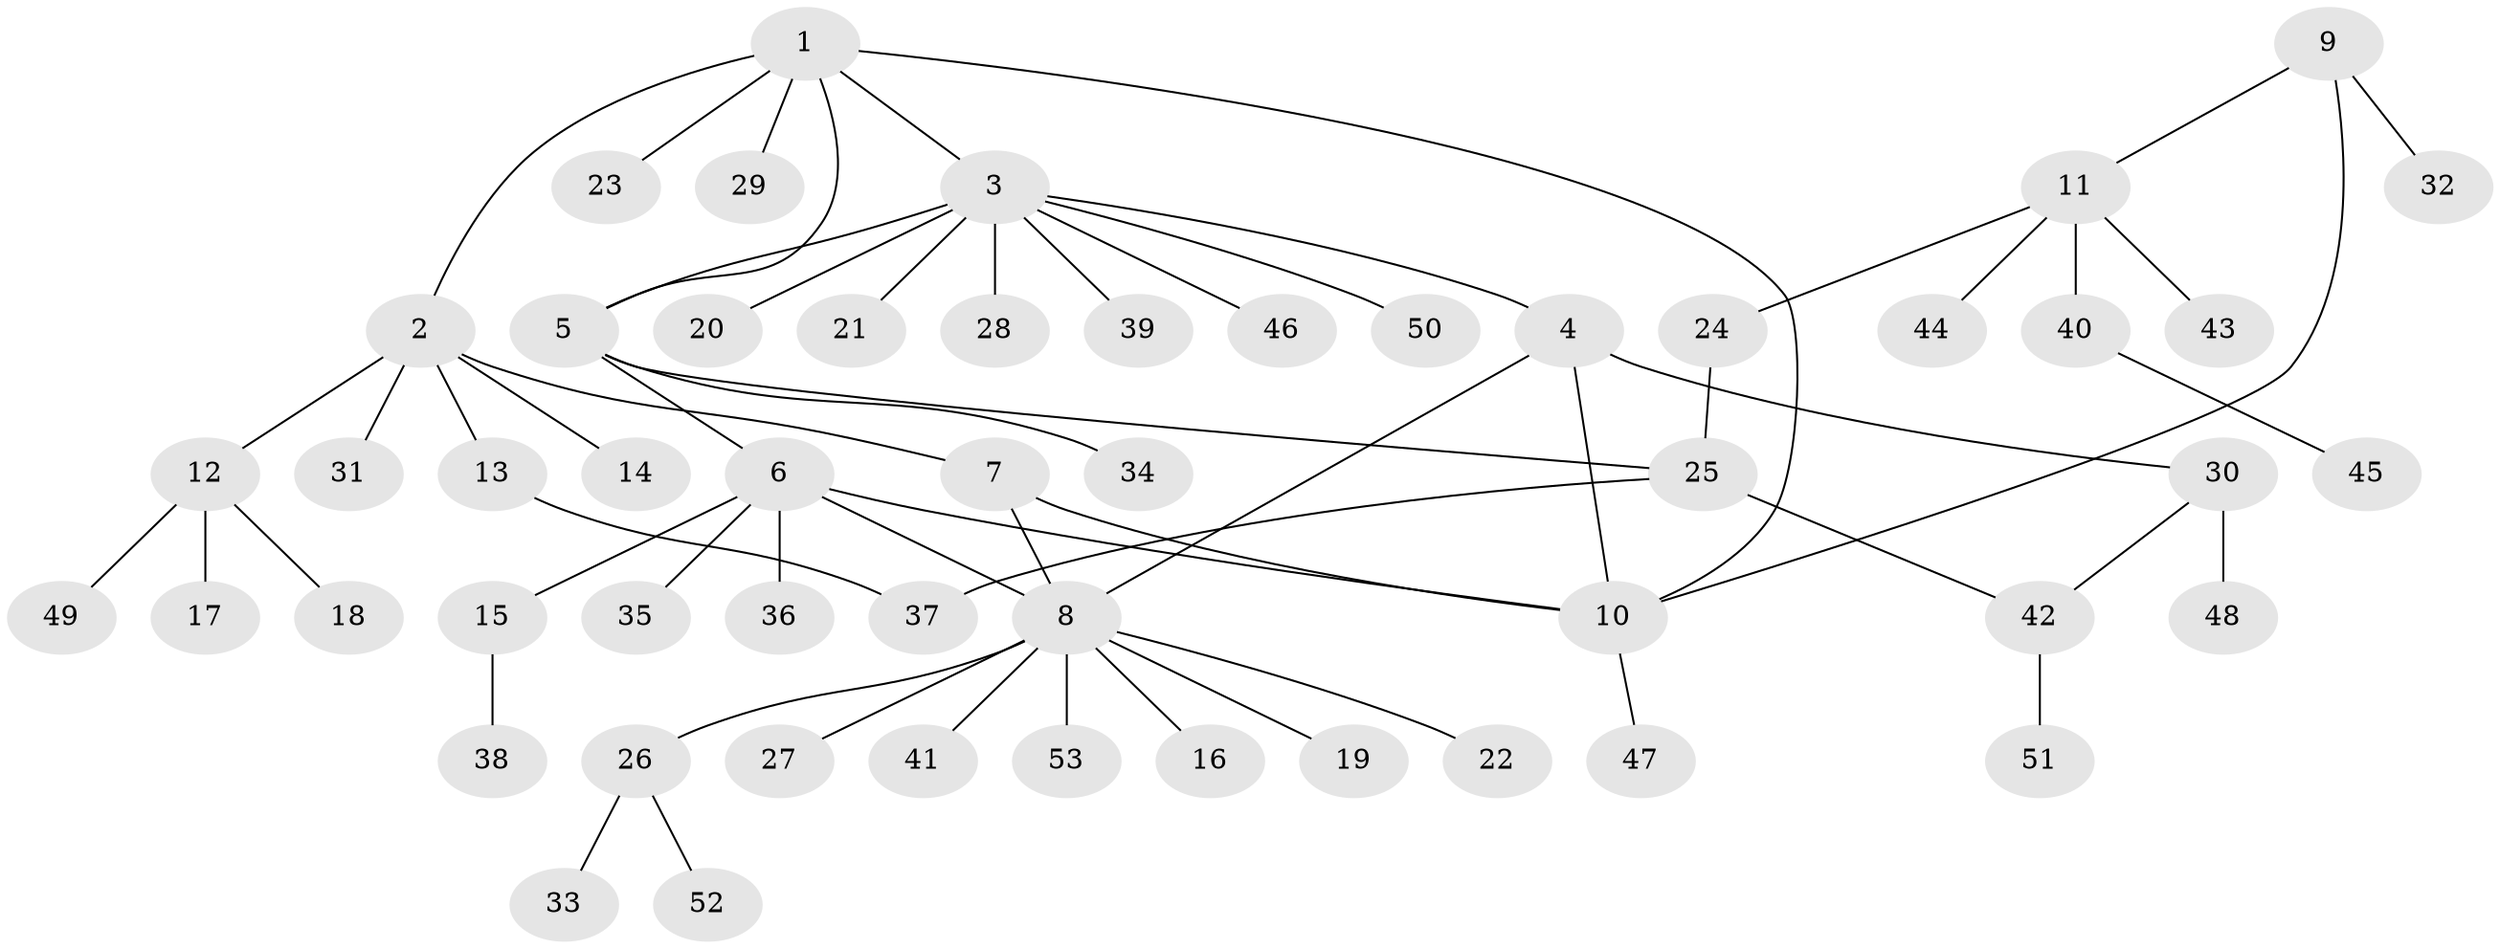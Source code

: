 // Generated by graph-tools (version 1.1) at 2025/54/03/09/25 04:54:55]
// undirected, 53 vertices, 61 edges
graph export_dot {
graph [start="1"]
  node [color=gray90,style=filled];
  1;
  2;
  3;
  4;
  5;
  6;
  7;
  8;
  9;
  10;
  11;
  12;
  13;
  14;
  15;
  16;
  17;
  18;
  19;
  20;
  21;
  22;
  23;
  24;
  25;
  26;
  27;
  28;
  29;
  30;
  31;
  32;
  33;
  34;
  35;
  36;
  37;
  38;
  39;
  40;
  41;
  42;
  43;
  44;
  45;
  46;
  47;
  48;
  49;
  50;
  51;
  52;
  53;
  1 -- 2;
  1 -- 3;
  1 -- 5;
  1 -- 10;
  1 -- 23;
  1 -- 29;
  2 -- 7;
  2 -- 12;
  2 -- 13;
  2 -- 14;
  2 -- 31;
  3 -- 4;
  3 -- 5;
  3 -- 20;
  3 -- 21;
  3 -- 28;
  3 -- 39;
  3 -- 46;
  3 -- 50;
  4 -- 8;
  4 -- 10;
  4 -- 30;
  5 -- 6;
  5 -- 25;
  5 -- 34;
  6 -- 8;
  6 -- 10;
  6 -- 15;
  6 -- 35;
  6 -- 36;
  7 -- 8;
  7 -- 10;
  8 -- 16;
  8 -- 19;
  8 -- 22;
  8 -- 26;
  8 -- 27;
  8 -- 41;
  8 -- 53;
  9 -- 10;
  9 -- 11;
  9 -- 32;
  10 -- 47;
  11 -- 24;
  11 -- 40;
  11 -- 43;
  11 -- 44;
  12 -- 17;
  12 -- 18;
  12 -- 49;
  13 -- 37;
  15 -- 38;
  24 -- 25;
  25 -- 37;
  25 -- 42;
  26 -- 33;
  26 -- 52;
  30 -- 42;
  30 -- 48;
  40 -- 45;
  42 -- 51;
}
